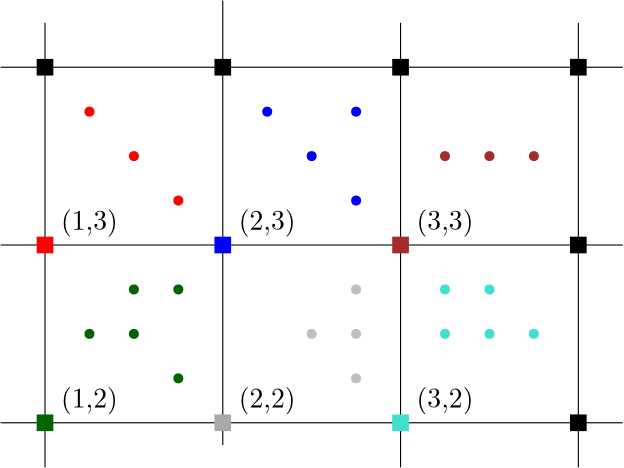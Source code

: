 <?xml version="1.0"?>
<!DOCTYPE ipe SYSTEM "ipe.dtd">
<ipe version="70107" creator="Ipe 7.2.2">
<info created="D:20160617183642" modified="D:20160617184030"/>
<ipestyle name="basic">
<symbol name="arrow/arc(spx)">
<path stroke="sym-stroke" fill="sym-stroke" pen="sym-pen">
0 0 m
-1 0.333 l
-1 -0.333 l
h
</path>
</symbol>
<symbol name="arrow/farc(spx)">
<path stroke="sym-stroke" fill="white" pen="sym-pen">
0 0 m
-1 0.333 l
-1 -0.333 l
h
</path>
</symbol>
<symbol name="arrow/ptarc(spx)">
<path stroke="sym-stroke" fill="sym-stroke" pen="sym-pen">
0 0 m
-1 0.333 l
-0.8 0 l
-1 -0.333 l
h
</path>
</symbol>
<symbol name="arrow/fptarc(spx)">
<path stroke="sym-stroke" fill="white" pen="sym-pen">
0 0 m
-1 0.333 l
-0.8 0 l
-1 -0.333 l
h
</path>
</symbol>
<symbol name="mark/circle(sx)" transformations="translations">
<path fill="sym-stroke">
0.6 0 0 0.6 0 0 e
0.4 0 0 0.4 0 0 e
</path>
</symbol>
<symbol name="mark/disk(sx)" transformations="translations">
<path fill="sym-stroke">
0.6 0 0 0.6 0 0 e
</path>
</symbol>
<symbol name="mark/fdisk(sfx)" transformations="translations">
<group>
<path fill="sym-fill">
0.5 0 0 0.5 0 0 e
</path>
<path fill="sym-stroke" fillrule="eofill">
0.6 0 0 0.6 0 0 e
0.4 0 0 0.4 0 0 e
</path>
</group>
</symbol>
<symbol name="mark/box(sx)" transformations="translations">
<path fill="sym-stroke" fillrule="eofill">
-0.6 -0.6 m
0.6 -0.6 l
0.6 0.6 l
-0.6 0.6 l
h
-0.4 -0.4 m
0.4 -0.4 l
0.4 0.4 l
-0.4 0.4 l
h
</path>
</symbol>
<symbol name="mark/square(sx)" transformations="translations">
<path fill="sym-stroke">
-0.6 -0.6 m
0.6 -0.6 l
0.6 0.6 l
-0.6 0.6 l
h
</path>
</symbol>
<symbol name="mark/fsquare(sfx)" transformations="translations">
<group>
<path fill="sym-fill">
-0.5 -0.5 m
0.5 -0.5 l
0.5 0.5 l
-0.5 0.5 l
h
</path>
<path fill="sym-stroke" fillrule="eofill">
-0.6 -0.6 m
0.6 -0.6 l
0.6 0.6 l
-0.6 0.6 l
h
-0.4 -0.4 m
0.4 -0.4 l
0.4 0.4 l
-0.4 0.4 l
h
</path>
</group>
</symbol>
<symbol name="mark/cross(sx)" transformations="translations">
<group>
<path fill="sym-stroke">
-0.43 -0.57 m
0.57 0.43 l
0.43 0.57 l
-0.57 -0.43 l
h
</path>
<path fill="sym-stroke">
-0.43 0.57 m
0.57 -0.43 l
0.43 -0.57 l
-0.57 0.43 l
h
</path>
</group>
</symbol>
<symbol name="arrow/fnormal(spx)">
<path stroke="sym-stroke" fill="white" pen="sym-pen">
0 0 m
-1 0.333 l
-1 -0.333 l
h
</path>
</symbol>
<symbol name="arrow/pointed(spx)">
<path stroke="sym-stroke" fill="sym-stroke" pen="sym-pen">
0 0 m
-1 0.333 l
-0.8 0 l
-1 -0.333 l
h
</path>
</symbol>
<symbol name="arrow/fpointed(spx)">
<path stroke="sym-stroke" fill="white" pen="sym-pen">
0 0 m
-1 0.333 l
-0.8 0 l
-1 -0.333 l
h
</path>
</symbol>
<symbol name="arrow/linear(spx)">
<path stroke="sym-stroke" pen="sym-pen">
-1 0.333 m
0 0 l
-1 -0.333 l
</path>
</symbol>
<symbol name="arrow/fdouble(spx)">
<path stroke="sym-stroke" fill="white" pen="sym-pen">
0 0 m
-1 0.333 l
-1 -0.333 l
h
-1 0 m
-2 0.333 l
-2 -0.333 l
h
</path>
</symbol>
<symbol name="arrow/double(spx)">
<path stroke="sym-stroke" fill="sym-stroke" pen="sym-pen">
0 0 m
-1 0.333 l
-1 -0.333 l
h
-1 0 m
-2 0.333 l
-2 -0.333 l
h
</path>
</symbol>
<pen name="heavier" value="0.8"/>
<pen name="fat" value="1.2"/>
<pen name="ultrafat" value="2"/>
<symbolsize name="large" value="5"/>
<symbolsize name="small" value="2"/>
<symbolsize name="tiny" value="1.1"/>
<arrowsize name="large" value="10"/>
<arrowsize name="small" value="5"/>
<arrowsize name="tiny" value="3"/>
<color name="red" value="1 0 0"/>
<color name="green" value="0 1 0"/>
<color name="blue" value="0 0 1"/>
<color name="yellow" value="1 1 0"/>
<color name="orange" value="1 0.647 0"/>
<color name="gold" value="1 0.843 0"/>
<color name="purple" value="0.627 0.125 0.941"/>
<color name="gray" value="0.745"/>
<color name="brown" value="0.647 0.165 0.165"/>
<color name="navy" value="0 0 0.502"/>
<color name="pink" value="1 0.753 0.796"/>
<color name="seagreen" value="0.18 0.545 0.341"/>
<color name="turquoise" value="0.251 0.878 0.816"/>
<color name="violet" value="0.933 0.51 0.933"/>
<color name="darkblue" value="0 0 0.545"/>
<color name="darkcyan" value="0 0.545 0.545"/>
<color name="darkgray" value="0.663"/>
<color name="darkgreen" value="0 0.392 0"/>
<color name="darkmagenta" value="0.545 0 0.545"/>
<color name="darkorange" value="1 0.549 0"/>
<color name="darkred" value="0.545 0 0"/>
<color name="lightblue" value="0.678 0.847 0.902"/>
<color name="lightcyan" value="0.878 1 1"/>
<color name="lightgray" value="0.827"/>
<color name="lightgreen" value="0.565 0.933 0.565"/>
<color name="lightyellow" value="1 1 0.878"/>
<dashstyle name="dashed" value="[4] 0"/>
<dashstyle name="dotted" value="[1 3] 0"/>
<dashstyle name="dash dotted" value="[4 2 1 2] 0"/>
<dashstyle name="dash dot dotted" value="[4 2 1 2 1 2] 0"/>
<textsize name="large" value="\large"/>
<textsize name="Large" value="\Large"/>
<textsize name="LARGE" value="\LARGE"/>
<textsize name="huge" value="\huge"/>
<textsize name="Huge" value="\Huge"/>
<textsize name="small" value="\small"/>
<textsize name="footnote" value="\footnotesize"/>
<textsize name="tiny" value="\tiny"/>
<textstyle name="center" begin="\begin{center}" end="\end{center}"/>
<textstyle name="itemize" begin="\begin{itemize}" end="\end{itemize}"/>
<textstyle name="item" begin="\begin{itemize}\item{}" end="\end{itemize}"/>
<gridsize name="4 pts" value="4"/>
<gridsize name="8 pts (~3 mm)" value="8"/>
<gridsize name="16 pts (~6 mm)" value="16"/>
<gridsize name="32 pts (~12 mm)" value="32"/>
<gridsize name="10 pts (~3.5 mm)" value="10"/>
<gridsize name="20 pts (~7 mm)" value="20"/>
<gridsize name="14 pts (~5 mm)" value="14"/>
<gridsize name="28 pts (~10 mm)" value="28"/>
<gridsize name="56 pts (~20 mm)" value="56"/>
<anglesize name="90 deg" value="90"/>
<anglesize name="60 deg" value="60"/>
<anglesize name="45 deg" value="45"/>
<anglesize name="30 deg" value="30"/>
<anglesize name="22.5 deg" value="22.5"/>
<opacity name="10%" value="0.1"/>
<opacity name="30%" value="0.3"/>
<opacity name="50%" value="0.5"/>
<opacity name="75%" value="0.75"/>
<tiling name="falling" angle="-60" step="4" width="1"/>
<tiling name="rising" angle="30" step="4" width="1"/>
</ipestyle>
<page>
<layer name="alpha"/>
<view layers="alpha" active="alpha"/>
<path layer="alpha" stroke="black">
128 784 m
128 624 l
</path>
<path stroke="black">
112 768 m
336 768 l
</path>
<path stroke="black">
112 704 m
336 704 l
</path>
<path stroke="black">
112 640 m
336 640 l
</path>
<path matrix="1 0 0 1 0 8" stroke="black">
192 784 m
192 624 l
192 624 l
</path>
<path stroke="black">
256 784 m
256 624 l
</path>
<path stroke="black">
320 784 m
320 624 l
</path>
<use matrix="1 0 0 1 0 128" name="mark/square(sx)" pos="128 576" size="large" stroke="red"/>
<use matrix="1 0 0 1 0 128" name="mark/square(sx)" pos="128 512" size="large" stroke="darkgreen"/>
<use matrix="1 0 0 1 0 320" name="mark/square(sx)" pos="128 448" size="large" stroke="black"/>
<use matrix="1 0 0 1 0 128" name="mark/square(sx)" pos="192 576" size="large" stroke="blue"/>
<use matrix="1 0 0 1 0 128" name="mark/square(sx)" pos="192 512" size="large" stroke="darkgray"/>
<use matrix="1 0 0 1 0 320" name="mark/square(sx)" pos="192 448" size="large" stroke="black"/>
<use matrix="1 0 0 1 0 128" name="mark/square(sx)" pos="256 576" size="large" stroke="brown"/>
<use matrix="1 0 0 1 0 128" name="mark/square(sx)" pos="256 512" size="large" stroke="turquoise"/>
<use matrix="1 0 0 1 0 320" name="mark/square(sx)" pos="256 448" size="large" stroke="black"/>
<use matrix="1 0 0 1 0 192" name="mark/square(sx)" pos="320 576" size="large" stroke="black"/>
<use matrix="1 0 0 1 0 192" name="mark/square(sx)" pos="320 512" size="large" stroke="black"/>
<use matrix="1 0 0 1 0 192" name="mark/square(sx)" pos="320 448" size="large" stroke="black"/>
<use name="mark/disk(sx)" pos="144 752" size="normal" stroke="red"/>
<use name="mark/disk(sx)" pos="160 736" size="normal" stroke="red"/>
<use name="mark/disk(sx)" pos="176 720" size="normal" stroke="red"/>
<use name="mark/disk(sx)" pos="208 752" size="normal" stroke="blue"/>
<use name="mark/disk(sx)" pos="224 736" size="normal" stroke="blue"/>
<use name="mark/disk(sx)" pos="240 752" size="normal" stroke="blue"/>
<use matrix="1 0 0 1 16 0" name="mark/disk(sx)" pos="224 720" size="normal" stroke="blue"/>
<use name="mark/disk(sx)" pos="272 736" size="normal" stroke="brown"/>
<use name="mark/disk(sx)" pos="288 736" size="normal" stroke="brown"/>
<use name="mark/disk(sx)" pos="304 736" size="normal" stroke="brown"/>
<use name="mark/disk(sx)" pos="288 688" size="normal" stroke="turquoise"/>
<use name="mark/disk(sx)" pos="288 672" size="normal" stroke="turquoise"/>
<use name="mark/disk(sx)" pos="272 672" size="normal" stroke="turquoise"/>
<use name="mark/disk(sx)" pos="304 672" size="normal" stroke="turquoise"/>
<use matrix="1 0 0 1 -16 32" name="mark/disk(sx)" pos="288 656" size="normal" stroke="turquoise"/>
<use name="mark/disk(sx)" pos="240 688" size="normal" stroke="gray"/>
<use name="mark/disk(sx)" pos="240 656" size="normal" stroke="gray"/>
<use matrix="1 0 0 1 32 16" name="mark/disk(sx)" pos="208 656" size="normal" stroke="gray"/>
<use name="mark/disk(sx)" pos="224 672" size="normal" stroke="gray"/>
<use name="mark/disk(sx)" pos="160 688" size="normal" stroke="darkgreen"/>
<use name="mark/disk(sx)" pos="160 672" size="normal" stroke="darkgreen"/>
<use matrix="1 0 0 1 32 0" name="mark/disk(sx)" pos="144 656" size="normal" stroke="darkgreen"/>
<use matrix="1 0 0 1 -16 16" name="mark/disk(sx)" pos="160 656" size="normal" stroke="darkgreen"/>
<use name="mark/disk(sx)" pos="176 688" size="normal" stroke="darkgreen"/>
<text matrix="1 0 0 1 16 8" transformations="translations" pos="128 640" stroke="black" type="label" width="20.479" height="7.473" depth="2.49" halign="center" valign="center">(1,2)</text>
<text matrix="1 0 0 1 80 8" transformations="translations" pos="128 640" stroke="black" type="label" width="20.479" height="7.473" depth="2.49" halign="center" valign="center">(2,2)</text>
<text matrix="1 0 0 1 144 8" transformations="translations" pos="128 640" stroke="black" type="label" width="20.479" height="7.473" depth="2.49" halign="center" valign="center">(3,2)</text>
<text matrix="1 0 0 1 16 72" transformations="translations" pos="128 640" stroke="black" type="label" width="20.479" height="7.473" depth="2.49" halign="center" valign="center">(1,3)</text>
<text matrix="1 0 0 1 80 72" transformations="translations" pos="128 640" stroke="black" type="label" width="20.479" height="7.473" depth="2.49" halign="center" valign="center">(2,3)</text>
<text matrix="1 0 0 1 144 72" transformations="translations" pos="128 640" stroke="black" type="label" width="20.479" height="7.473" depth="2.49" halign="center" valign="center">(3,3)</text>
</page>
</ipe>
